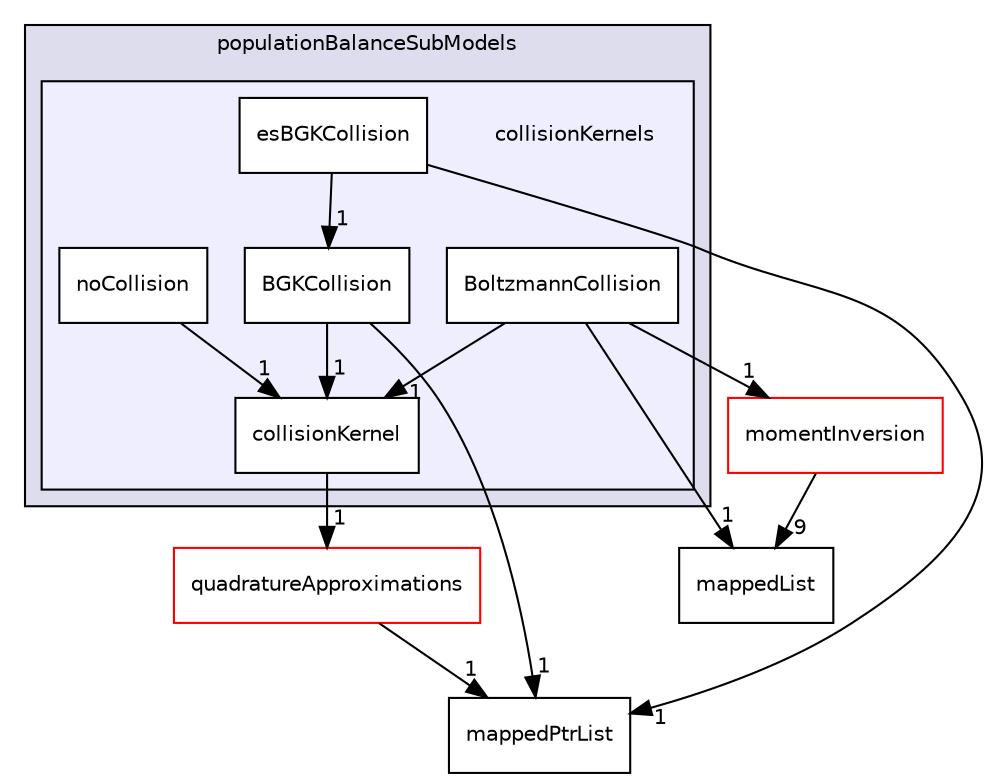 digraph "collisionKernels" {
  bgcolor=transparent;
  compound=true
  node [ fontsize="10", fontname="Helvetica"];
  edge [ labelfontsize="10", labelfontname="Helvetica"];
  subgraph clusterdir_58c61e057ed2119d9755c9fdbb448648 {
    graph [ bgcolor="#ddddee", pencolor="black", label="populationBalanceSubModels" fontname="Helvetica", fontsize="10", URL="dir_58c61e057ed2119d9755c9fdbb448648.html"]
  subgraph clusterdir_dcaab70d6b339fee7d25e4c0fea4327e {
    graph [ bgcolor="#eeeeff", pencolor="black", label="" URL="dir_dcaab70d6b339fee7d25e4c0fea4327e.html"];
    dir_dcaab70d6b339fee7d25e4c0fea4327e [shape=plaintext label="collisionKernels"];
    dir_72895c4e0973a5fb9659f99bc713508d [shape=box label="BGKCollision" color="black" fillcolor="white" style="filled" URL="dir_72895c4e0973a5fb9659f99bc713508d.html"];
    dir_d9d418b2dd9c6c104221eb82e121cdec [shape=box label="BoltzmannCollision" color="black" fillcolor="white" style="filled" URL="dir_d9d418b2dd9c6c104221eb82e121cdec.html"];
    dir_9fe7c1f64ee3cf411e7b201f46b29b77 [shape=box label="collisionKernel" color="black" fillcolor="white" style="filled" URL="dir_9fe7c1f64ee3cf411e7b201f46b29b77.html"];
    dir_35143c3070a1983419c0d5eae9a012a8 [shape=box label="esBGKCollision" color="black" fillcolor="white" style="filled" URL="dir_35143c3070a1983419c0d5eae9a012a8.html"];
    dir_053ec9b3c219b9abcb284fac785bd042 [shape=box label="noCollision" color="black" fillcolor="white" style="filled" URL="dir_053ec9b3c219b9abcb284fac785bd042.html"];
  }
  }
  dir_b32b5f83daaa5a3afa205645027e300d [shape=box label="mappedPtrList" URL="dir_b32b5f83daaa5a3afa205645027e300d.html"];
  dir_987bd2a8a4b3ec7be1bd9f4b3cda3f9a [shape=box label="mappedList" URL="dir_987bd2a8a4b3ec7be1bd9f4b3cda3f9a.html"];
  dir_0b9bb76b72c90181149adc55e92e6ea3 [shape=box label="momentInversion" color="red" URL="dir_0b9bb76b72c90181149adc55e92e6ea3.html"];
  dir_719cf215453ac00ed8aac873f3732925 [shape=box label="quadratureApproximations" color="red" URL="dir_719cf215453ac00ed8aac873f3732925.html"];
  dir_9fe7c1f64ee3cf411e7b201f46b29b77->dir_719cf215453ac00ed8aac873f3732925 [headlabel="1", labeldistance=1.5 headhref="dir_000079_000242.html"];
  dir_72895c4e0973a5fb9659f99bc713508d->dir_b32b5f83daaa5a3afa205645027e300d [headlabel="1", labeldistance=1.5 headhref="dir_000053_000227.html"];
  dir_72895c4e0973a5fb9659f99bc713508d->dir_9fe7c1f64ee3cf411e7b201f46b29b77 [headlabel="1", labeldistance=1.5 headhref="dir_000053_000079.html"];
  dir_0b9bb76b72c90181149adc55e92e6ea3->dir_987bd2a8a4b3ec7be1bd9f4b3cda3f9a [headlabel="9", labeldistance=1.5 headhref="dir_000048_000226.html"];
  dir_35143c3070a1983419c0d5eae9a012a8->dir_b32b5f83daaa5a3afa205645027e300d [headlabel="1", labeldistance=1.5 headhref="dir_000138_000227.html"];
  dir_35143c3070a1983419c0d5eae9a012a8->dir_72895c4e0973a5fb9659f99bc713508d [headlabel="1", labeldistance=1.5 headhref="dir_000138_000053.html"];
  dir_053ec9b3c219b9abcb284fac785bd042->dir_9fe7c1f64ee3cf411e7b201f46b29b77 [headlabel="1", labeldistance=1.5 headhref="dir_000273_000079.html"];
  dir_719cf215453ac00ed8aac873f3732925->dir_b32b5f83daaa5a3afa205645027e300d [headlabel="1", labeldistance=1.5 headhref="dir_000242_000227.html"];
  dir_d9d418b2dd9c6c104221eb82e121cdec->dir_9fe7c1f64ee3cf411e7b201f46b29b77 [headlabel="1", labeldistance=1.5 headhref="dir_000058_000079.html"];
  dir_d9d418b2dd9c6c104221eb82e121cdec->dir_987bd2a8a4b3ec7be1bd9f4b3cda3f9a [headlabel="1", labeldistance=1.5 headhref="dir_000058_000226.html"];
  dir_d9d418b2dd9c6c104221eb82e121cdec->dir_0b9bb76b72c90181149adc55e92e6ea3 [headlabel="1", labeldistance=1.5 headhref="dir_000058_000048.html"];
}
